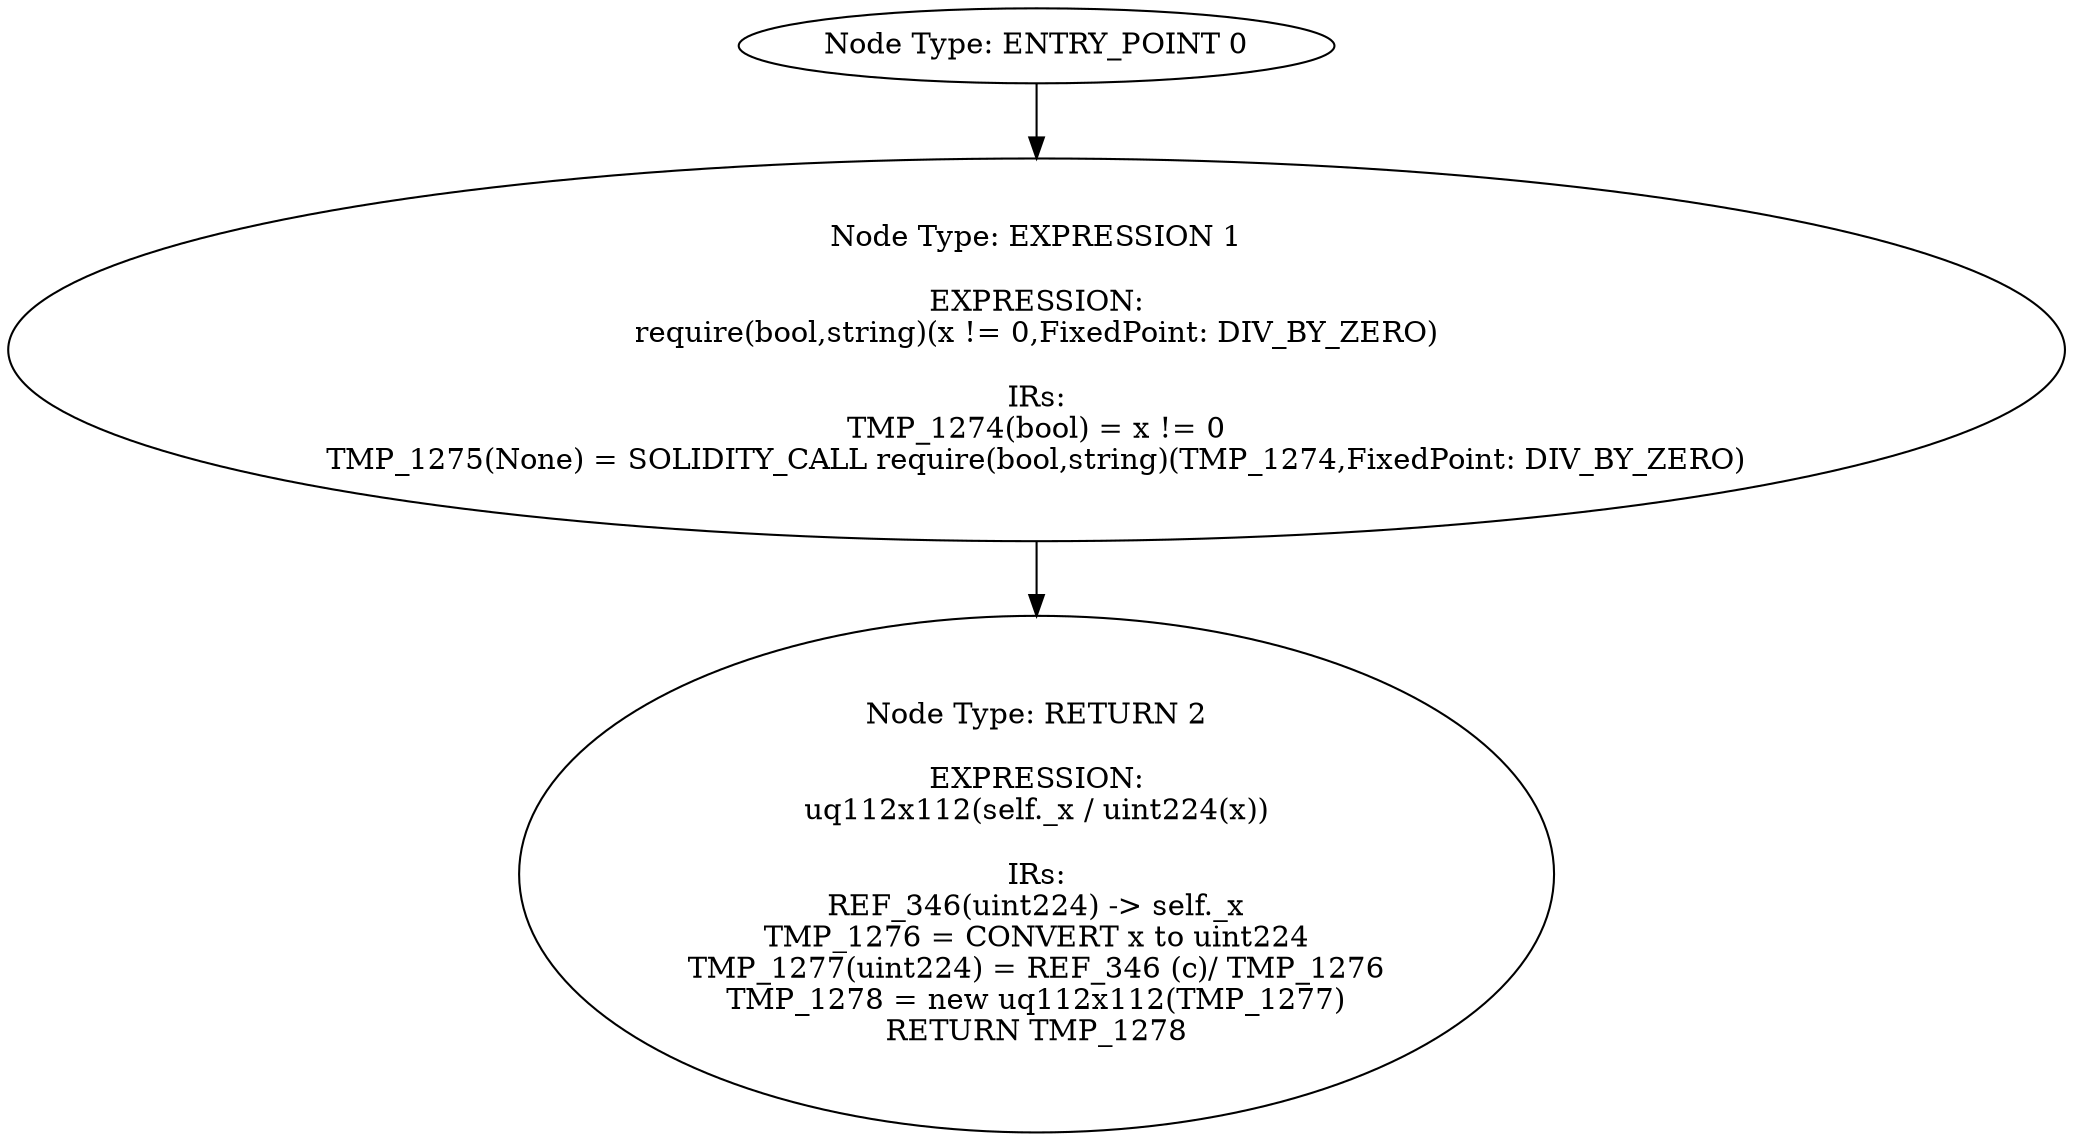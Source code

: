digraph{
0[label="Node Type: ENTRY_POINT 0
"];
0->1;
1[label="Node Type: EXPRESSION 1

EXPRESSION:
require(bool,string)(x != 0,FixedPoint: DIV_BY_ZERO)

IRs:
TMP_1274(bool) = x != 0
TMP_1275(None) = SOLIDITY_CALL require(bool,string)(TMP_1274,FixedPoint: DIV_BY_ZERO)"];
1->2;
2[label="Node Type: RETURN 2

EXPRESSION:
uq112x112(self._x / uint224(x))

IRs:
REF_346(uint224) -> self._x
TMP_1276 = CONVERT x to uint224
TMP_1277(uint224) = REF_346 (c)/ TMP_1276
TMP_1278 = new uq112x112(TMP_1277)
RETURN TMP_1278"];
}
